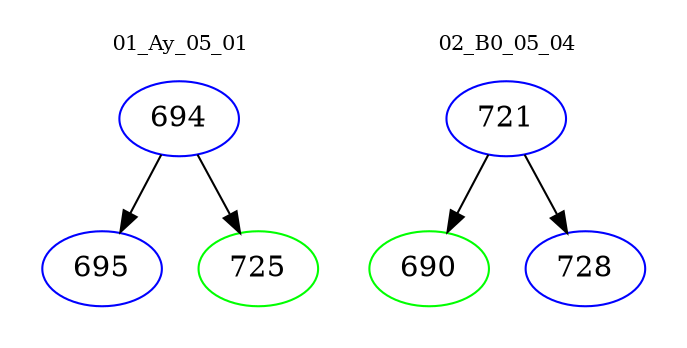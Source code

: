 digraph{
subgraph cluster_0 {
color = white
label = "01_Ay_05_01";
fontsize=10;
T0_694 [label="694", color="blue"]
T0_694 -> T0_695 [color="black"]
T0_695 [label="695", color="blue"]
T0_694 -> T0_725 [color="black"]
T0_725 [label="725", color="green"]
}
subgraph cluster_1 {
color = white
label = "02_B0_05_04";
fontsize=10;
T1_721 [label="721", color="blue"]
T1_721 -> T1_690 [color="black"]
T1_690 [label="690", color="green"]
T1_721 -> T1_728 [color="black"]
T1_728 [label="728", color="blue"]
}
}
